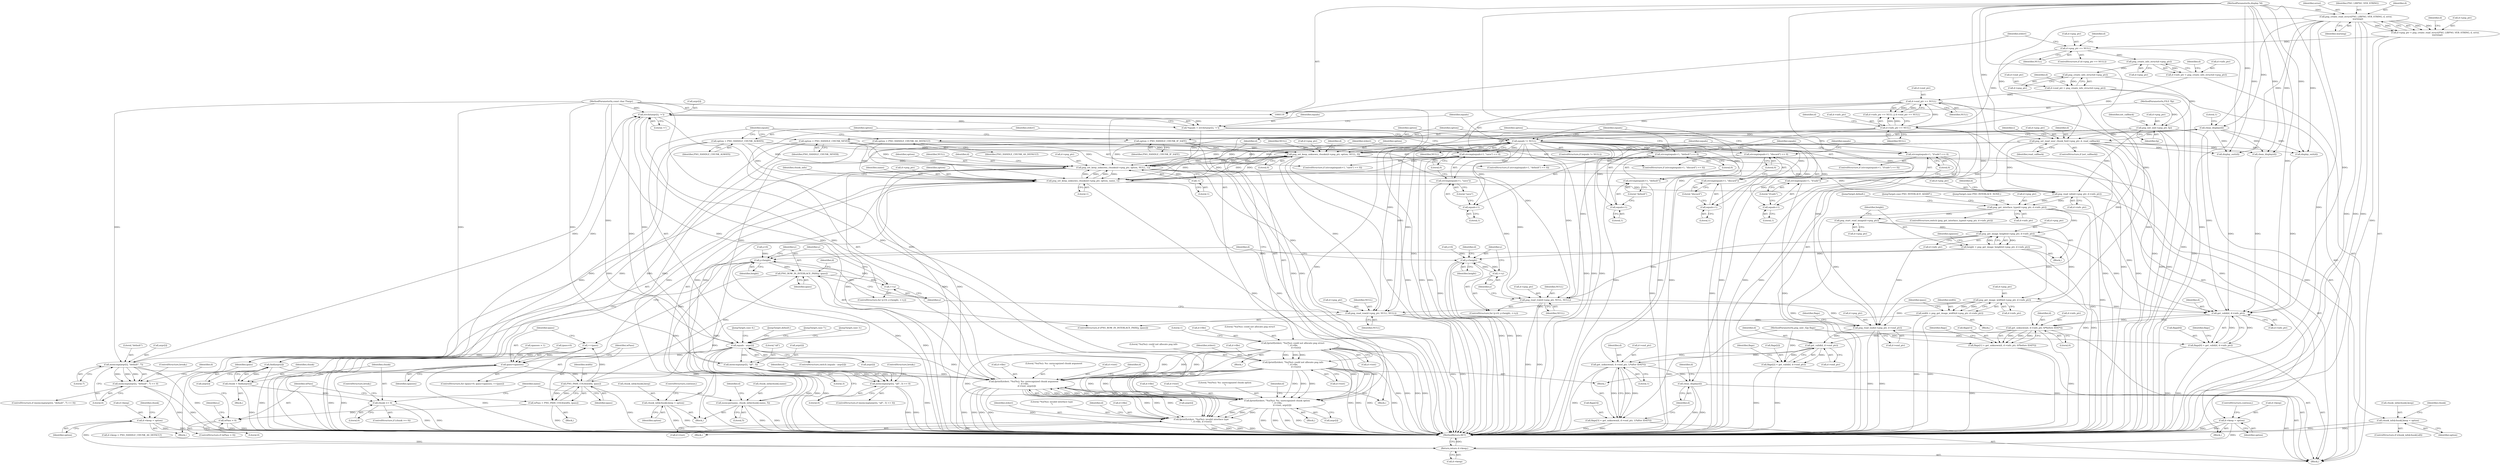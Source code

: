 digraph "1_Android_9d4853418ab2f754c2b63e091c29c5529b8b86ca_32@API" {
"1000242" [label="(Call,strchr(argv[i], '='))"];
"1000364" [label="(Call,memcmp(argv[i], \"default\", 7))"];
"1000318" [label="(Call,equals - argv[i])"];
"1000248" [label="(Call,equals != NULL)"];
"1000240" [label="(Call,*equals = strchr(argv[i], '='))"];
"1000242" [label="(Call,strchr(argv[i], '='))"];
"1000327" [label="(Call,find(argv[i]))"];
"1000122" [label="(MethodParameterIn,const char **argv)"];
"1000436" [label="(Call,fprintf(stderr, \"%s(%s): %s: unrecognized chunk argument\n\", d->file,\n         d->test, argv[i]))"];
"1000303" [label="(Call,fprintf(stderr, \"%s(%s): %s: unrecognized chunk option\n\", d->file,\n               d->test, argv[i]))"];
"1000202" [label="(Call,fprintf(stderr, \"%s(%s): could not allocate png info\n\", d->file,\n         d->test))"];
"1000162" [label="(Call,fprintf(stderr, \"%s(%s): could not allocate png struct\n\", d->file,\n         d->test))"];
"1000389" [label="(Call,memcmp(argv[i], \"all\", 3))"];
"1000372" [label="(Call,png_set_keep_unknown_chunks(d->png_ptr, option, NULL, 0))"];
"1000222" [label="(Call,png_set_read_user_chunk_fn(d->png_ptr, d, read_callback))"];
"1000215" [label="(Call,png_init_io(d->png_ptr, fp))"];
"1000185" [label="(Call,png_create_info_struct(d->png_ptr))"];
"1000177" [label="(Call,png_create_info_struct(d->png_ptr))"];
"1000156" [label="(Call,d->png_ptr == NULL)"];
"1000146" [label="(Call,d->png_ptr = png_create_read_struct(PNG_LIBPNG_VER_STRING, d, error,\n      warning))"];
"1000150" [label="(Call,png_create_read_struct(PNG_LIBPNG_VER_STRING, d, error,\n      warning))"];
"1000124" [label="(MethodParameterIn,display *d)"];
"1000120" [label="(MethodParameterIn,FILE *fp)"];
"1000211" [label="(Call,clean_display(d))"];
"1000397" [label="(Call,png_set_keep_unknown_chunks(d->png_ptr, option, NULL, -1))"];
"1000345" [label="(Call,png_set_keep_unknown_chunks(d->png_ptr, option, name, 1))"];
"1000274" [label="(Call,option = PNG_HANDLE_CHUNK_NEVER)"];
"1000298" [label="(Call,option = PNG_HANDLE_CHUNK_ALWAYS)"];
"1000262" [label="(Call,option = PNG_HANDLE_CHUNK_AS_DEFAULT)"];
"1000286" [label="(Call,option = PNG_HANDLE_CHUNK_IF_SAFE)"];
"1000337" [label="(Call,memcpy(name, chunk_info[chunk].name, 5))"];
"1000403" [label="(Call,-1)"];
"1000196" [label="(Call,d->end_ptr == NULL)"];
"1000181" [label="(Call,d->end_ptr = png_create_info_struct(d->png_ptr))"];
"1000191" [label="(Call,d->info_ptr == NULL)"];
"1000173" [label="(Call,d->info_ptr = png_create_info_struct(d->png_ptr))"];
"1000255" [label="(Call,strcmp(equals+1, \"default\") == 0)"];
"1000256" [label="(Call,strcmp(equals+1, \"default\"))"];
"1000257" [label="(Call,equals+1)"];
"1000267" [label="(Call,strcmp(equals+1, \"discard\") == 0)"];
"1000268" [label="(Call,strcmp(equals+1, \"discard\"))"];
"1000269" [label="(Call,equals+1)"];
"1000279" [label="(Call,strcmp(equals+1, \"if-safe\") == 0)"];
"1000280" [label="(Call,strcmp(equals+1, \"if-safe\"))"];
"1000281" [label="(Call,equals+1)"];
"1000291" [label="(Call,strcmp(equals+1, \"save\") == 0)"];
"1000292" [label="(Call,strcmp(equals+1, \"save\"))"];
"1000293" [label="(Call,equals+1)"];
"1000477" [label="(Call,fprintf(stderr, \"%s(%s): invalid interlace type\n\", d->file, d->test))"];
"1000325" [label="(Call,chunk = find(argv[i]))"];
"1000332" [label="(Call,chunk >= 0)"];
"1000363" [label="(Call,memcmp(argv[i], \"default\", 7) == 0)"];
"1000388" [label="(Call,memcmp(argv[i], \"all\", 3) == 0)"];
"1000352" [label="(Call,chunk_info[chunk].keep = option)"];
"1000405" [label="(Call,d->keep = option)"];
"1000644" [label="(Return,return d->keep;)"];
"1000425" [label="(Call,chunk_info[chunk].keep = option)"];
"1000450" [label="(Call,png_read_info(d->png_ptr, d->info_ptr))"];
"1000458" [label="(Call,png_get_interlace_type(d->png_ptr, d->info_ptr))"];
"1000499" [label="(Call,png_start_read_image(d->png_ptr))"];
"1000505" [label="(Call,png_get_image_height(d->png_ptr, d->info_ptr))"];
"1000503" [label="(Call,height = png_get_image_height(d->png_ptr, d->info_ptr))"];
"1000553" [label="(Call,y<height)"];
"1000559" [label="(Call,PNG_ROW_IN_INTERLACE_PASS(y, ipass))"];
"1000534" [label="(Call,++ipass)"];
"1000531" [label="(Call,ipass<npasses)"];
"1000540" [label="(Call,PNG_PASS_COLS(width, ipass))"];
"1000538" [label="(Call,wPass = PNG_PASS_COLS(width, ipass))"];
"1000544" [label="(Call,wPass > 0)"];
"1000556" [label="(Call,++y)"];
"1000575" [label="(Call,y<height)"];
"1000578" [label="(Call,++y)"];
"1000520" [label="(Call,png_get_image_width(d->png_ptr, d->info_ptr))"];
"1000518" [label="(Call,width = png_get_image_width(d->png_ptr, d->info_ptr))"];
"1000562" [label="(Call,png_read_row(d->png_ptr, NULL, NULL))"];
"1000586" [label="(Call,png_read_end(d->png_ptr, d->end_ptr))"];
"1000627" [label="(Call,get_valid(d, d->end_ptr))"];
"1000623" [label="(Call,flags[2] = get_valid(d, d->end_ptr))"];
"1000636" [label="(Call,get_unknown(d, d->end_ptr, 1/*after IDAT*/))"];
"1000632" [label="(Call,flags[3] = get_unknown(d, d->end_ptr, 1/*after IDAT*/))"];
"1000642" [label="(Call,clean_display(d))"];
"1000597" [label="(Call,get_valid(d, d->info_ptr))"];
"1000593" [label="(Call,flags[0] = get_valid(d, d->info_ptr))"];
"1000606" [label="(Call,get_unknown(d, d->info_ptr, 0/*before IDAT*/))"];
"1000602" [label="(Call,flags[1] = get_unknown(d, d->info_ptr, 0/*before IDAT*/))"];
"1000580" [label="(Call,png_read_row(d->png_ptr, NULL, NULL))"];
"1000379" [label="(Call,d->keep = option)"];
"1000590" [label="(Call,d->end_ptr)"];
"1000293" [label="(Call,equals+1)"];
"1000219" [label="(Identifier,fp)"];
"1000593" [label="(Call,flags[0] = get_valid(d, d->info_ptr))"];
"1000272" [label="(Literal,\"discard\")"];
"1000532" [label="(Identifier,ipass)"];
"1000604" [label="(Identifier,flags)"];
"1000203" [label="(Identifier,stderr)"];
"1000248" [label="(Call,equals != NULL)"];
"1000162" [label="(Call,fprintf(stderr, \"%s(%s): could not allocate png struct\n\", d->file,\n         d->test))"];
"1000221" [label="(Identifier,set_callback)"];
"1000500" [label="(Call,d->png_ptr)"];
"1000576" [label="(Identifier,y)"];
"1000242" [label="(Call,strchr(argv[i], '='))"];
"1000643" [label="(Identifier,d)"];
"1000559" [label="(Call,PNG_ROW_IN_INTERLACE_PASS(y, ipass))"];
"1000168" [label="(Call,d->test)"];
"1000571" [label="(ControlStructure,for (y=0; y<height; ++y))"];
"1000246" [label="(Literal,'=')"];
"1000214" [label="(Literal,1)"];
"1000438" [label="(Literal,\"%s(%s): %s: unrecognized chunk argument\n\")"];
"1000377" [label="(Identifier,NULL)"];
"1000563" [label="(Call,d->png_ptr)"];
"1000263" [label="(Identifier,option)"];
"1000383" [label="(Identifier,option)"];
"1000304" [label="(Identifier,stderr)"];
"1000450" [label="(Call,png_read_info(d->png_ptr, d->info_ptr))"];
"1000397" [label="(Call,png_set_keep_unknown_chunks(d->png_ptr, option, NULL, -1))"];
"1000624" [label="(Call,flags[2])"];
"1000262" [label="(Call,option = PNG_HANDLE_CHUNK_AS_DEFAULT)"];
"1000477" [label="(Call,fprintf(stderr, \"%s(%s): invalid interlace type\n\", d->file, d->test))"];
"1000380" [label="(Call,d->keep)"];
"1000545" [label="(Identifier,wPass)"];
"1000126" [label="(Block,)"];
"1000577" [label="(Identifier,height)"];
"1000555" [label="(Identifier,height)"];
"1000290" [label="(ControlStructure,if (strcmp(equals+1, \"save\") == 0))"];
"1000192" [label="(Call,d->info_ptr)"];
"1000608" [label="(Call,d->info_ptr)"];
"1000374" [label="(Identifier,d)"];
"1000598" [label="(Identifier,d)"];
"1000379" [label="(Call,d->keep = option)"];
"1000524" [label="(Call,d->info_ptr)"];
"1000331" [label="(ControlStructure,if (chunk >= 0))"];
"1000351" [label="(Literal,1)"];
"1000238" [label="(Block,)"];
"1000326" [label="(Identifier,chunk)"];
"1000407" [label="(Identifier,d)"];
"1000442" [label="(Call,d->test)"];
"1000195" [label="(Identifier,NULL)"];
"1000398" [label="(Call,d->png_ptr)"];
"1000165" [label="(Call,d->file)"];
"1000323" [label="(Block,)"];
"1000602" [label="(Call,flags[1] = get_unknown(d, d->info_ptr, 0/*before IDAT*/))"];
"1000641" [label="(Literal,1)"];
"1000296" [label="(Literal,\"save\")"];
"1000588" [label="(Identifier,d)"];
"1000561" [label="(Identifier,ipass)"];
"1000627" [label="(Call,get_valid(d, d->end_ptr))"];
"1000648" [label="(MethodReturn,RET)"];
"1000178" [label="(Call,d->png_ptr)"];
"1000364" [label="(Call,memcmp(argv[i], \"default\", 7))"];
"1000518" [label="(Call,width = png_get_image_width(d->png_ptr, d->info_ptr))"];
"1000164" [label="(Literal,\"%s(%s): could not allocate png struct\n\")"];
"1000353" [label="(Call,chunk_info[chunk].keep)"];
"1000558" [label="(ControlStructure,if (PNG_ROW_IN_INTERLACE_PASS(y, ipass)))"];
"1000260" [label="(Literal,\"default\")"];
"1000460" [label="(Identifier,d)"];
"1000556" [label="(Call,++y)"];
"1000370" [label="(Literal,0)"];
"1000362" [label="(ControlStructure,if (memcmp(argv[i], \"default\", 7) == 0))"];
"1000540" [label="(Call,PNG_PASS_COLS(width, ipass))"];
"1000191" [label="(Call,d->info_ptr == NULL)"];
"1000320" [label="(Call,argv[i])"];
"1000226" [label="(Identifier,d)"];
"1000197" [label="(Call,d->end_ptr)"];
"1000268" [label="(Call,strcmp(equals+1, \"discard\"))"];
"1000284" [label="(Literal,\"if-safe\")"];
"1000645" [label="(Call,d->keep)"];
"1000123" [label="(MethodParameterIn,png_uint_32p flags)"];
"1000614" [label="(Identifier,flags)"];
"1000315" [label="(Call,display_exit(d))"];
"1000395" [label="(Literal,0)"];
"1000177" [label="(Call,png_create_info_struct(d->png_ptr))"];
"1000337" [label="(Call,memcpy(name, chunk_info[chunk].name, 5))"];
"1000212" [label="(Identifier,d)"];
"1000642" [label="(Call,clean_display(d))"];
"1000146" [label="(Call,d->png_ptr = png_create_read_struct(PNG_LIBPNG_VER_STRING, d, error,\n      warning))"];
"1000346" [label="(Call,d->png_ptr)"];
"1000294" [label="(Identifier,equals)"];
"1000291" [label="(Call,strcmp(equals+1, \"save\") == 0)"];
"1000161" [label="(Block,)"];
"1000208" [label="(Call,d->test)"];
"1000124" [label="(MethodParameterIn,display *d)"];
"1000287" [label="(Identifier,option)"];
"1000259" [label="(Literal,1)"];
"1000401" [label="(Identifier,option)"];
"1000249" [label="(Identifier,equals)"];
"1000220" [label="(ControlStructure,if (set_callback))"];
"1000412" [label="(Identifier,chunk)"];
"1000261" [label="(Literal,0)"];
"1000155" [label="(ControlStructure,if (d->png_ptr == NULL))"];
"1000575" [label="(Call,y<height)"];
"1000240" [label="(Call,*equals = strchr(argv[i], '='))"];
"1000394" [label="(Literal,3)"];
"1000551" [label="(Identifier,y)"];
"1000578" [label="(Call,++y)"];
"1000406" [label="(Call,d->keep)"];
"1000451" [label="(Call,d->png_ptr)"];
"1000403" [label="(Call,-1)"];
"1000172" [label="(Literal,1)"];
"1000158" [label="(Identifier,d)"];
"1000279" [label="(Call,strcmp(equals+1, \"if-safe\") == 0)"];
"1000241" [label="(Identifier,equals)"];
"1000504" [label="(Identifier,height)"];
"1000349" [label="(Identifier,option)"];
"1000332" [label="(Call,chunk >= 0)"];
"1000282" [label="(Identifier,equals)"];
"1000553" [label="(Call,y<height)"];
"1000182" [label="(Call,d->end_ptr)"];
"1000405" [label="(Call,d->keep = option)"];
"1000183" [label="(Identifier,d)"];
"1000546" [label="(Literal,0)"];
"1000527" [label="(ControlStructure,for (ipass=0; ipass<npasses; ++ipass))"];
"1000531" [label="(Call,ipass<npasses)"];
"1000361" [label="(JumpTarget,case 7:)"];
"1000200" [label="(Identifier,NULL)"];
"1000264" [label="(Identifier,PNG_HANDLE_CHUNK_AS_DEFAULT)"];
"1000634" [label="(Identifier,flags)"];
"1000637" [label="(Identifier,d)"];
"1000585" [label="(Identifier,NULL)"];
"1000433" [label="(ControlStructure,break;)"];
"1000257" [label="(Call,equals+1)"];
"1000386" [label="(JumpTarget,case 3:)"];
"1000256" [label="(Call,strcmp(equals+1, \"default\"))"];
"1000205" [label="(Call,d->file)"];
"1000431" [label="(Identifier,option)"];
"1000459" [label="(Call,d->png_ptr)"];
"1000120" [label="(MethodParameterIn,FILE *fp)"];
"1000131" [label="(Call,d->keep = PNG_HANDLE_CHUNK_AS_DEFAULT)"];
"1000292" [label="(Call,strcmp(equals+1, \"save\"))"];
"1000425" [label="(Call,chunk_info[chunk].keep = option)"];
"1000352" [label="(Call,chunk_info[chunk].keep = option)"];
"1000295" [label="(Literal,1)"];
"1000157" [label="(Call,d->png_ptr)"];
"1000633" [label="(Call,flags[3])"];
"1000186" [label="(Call,d->png_ptr)"];
"1000584" [label="(Identifier,NULL)"];
"1000521" [label="(Call,d->png_ptr)"];
"1000302" [label="(Block,)"];
"1000390" [label="(Call,argv[i])"];
"1000297" [label="(Literal,0)"];
"1000402" [label="(Identifier,NULL)"];
"1000365" [label="(Call,argv[i])"];
"1000636" [label="(Call,get_unknown(d, d->end_ptr, 1/*after IDAT*/))"];
"1000606" [label="(Call,get_unknown(d, d->info_ptr, 0/*before IDAT*/))"];
"1000156" [label="(Call,d->png_ptr == NULL)"];
"1000454" [label="(Call,d->info_ptr)"];
"1000327" [label="(Call,find(argv[i]))"];
"1000597" [label="(Call,get_valid(d, d->info_ptr))"];
"1000384" [label="(ControlStructure,continue;)"];
"1000300" [label="(Identifier,PNG_HANDLE_CHUNK_ALWAYS)"];
"1000359" [label="(ControlStructure,continue;)"];
"1000389" [label="(Call,memcmp(argv[i], \"all\", 3))"];
"1000154" [label="(Identifier,warning)"];
"1000426" [label="(Call,chunk_info[chunk].keep)"];
"1000533" [label="(Identifier,npasses)"];
"1000560" [label="(Identifier,y)"];
"1000278" [label="(ControlStructure,if (strcmp(equals+1, \"if-safe\") == 0))"];
"1000335" [label="(Block,)"];
"1000299" [label="(Identifier,option)"];
"1000514" [label="(Identifier,npasses)"];
"1000581" [label="(Call,d->png_ptr)"];
"1000309" [label="(Call,d->test)"];
"1000181" [label="(Call,d->end_ptr = png_create_info_struct(d->png_ptr))"];
"1000572" [label="(Call,y=0)"];
"1000305" [label="(Literal,\"%s(%s): %s: unrecognized chunk option\n\")"];
"1000345" [label="(Call,png_set_keep_unknown_chunks(d->png_ptr, option, name, 1))"];
"1000258" [label="(Identifier,equals)"];
"1000324" [label="(JumpTarget,case 4:)"];
"1000266" [label="(ControlStructure,if (strcmp(equals+1, \"discard\") == 0))"];
"1000190" [label="(Call,d->info_ptr == NULL || d->end_ptr == NULL)"];
"1000369" [label="(Literal,7)"];
"1000607" [label="(Identifier,d)"];
"1000153" [label="(Identifier,error)"];
"1000150" [label="(Call,png_create_read_struct(PNG_LIBPNG_VER_STRING, d, error,\n      warning))"];
"1000544" [label="(Call,wPass > 0)"];
"1000151" [label="(Identifier,PNG_LIBPNG_VER_STRING)"];
"1000562" [label="(Call,png_read_row(d->png_ptr, NULL, NULL))"];
"1000623" [label="(Call,flags[2] = get_valid(d, d->end_ptr))"];
"1000276" [label="(Identifier,PNG_HANDLE_CHUNK_NEVER)"];
"1000506" [label="(Call,d->png_ptr)"];
"1000325" [label="(Call,chunk = find(argv[i]))"];
"1000270" [label="(Identifier,equals)"];
"1000271" [label="(Literal,1)"];
"1000318" [label="(Call,equals - argv[i])"];
"1000449" [label="(Identifier,d)"];
"1000227" [label="(Identifier,read_callback)"];
"1000201" [label="(Block,)"];
"1000160" [label="(Identifier,NULL)"];
"1000196" [label="(Call,d->end_ptr == NULL)"];
"1000288" [label="(Identifier,PNG_HANDLE_CHUNK_IF_SAFE)"];
"1000243" [label="(Call,argv[i])"];
"1000436" [label="(Call,fprintf(stderr, \"%s(%s): %s: unrecognized chunk argument\n\", d->file,\n         d->test, argv[i]))"];
"1000404" [label="(Literal,1)"];
"1000462" [label="(Call,d->info_ptr)"];
"1000419" [label="(ControlStructure,if (chunk_info[chunk].all))"];
"1000629" [label="(Call,d->end_ptr)"];
"1000628" [label="(Identifier,d)"];
"1000638" [label="(Call,d->end_ptr)"];
"1000273" [label="(Literal,0)"];
"1000566" [label="(Identifier,NULL)"];
"1000503" [label="(Call,height = png_get_image_height(d->png_ptr, d->info_ptr))"];
"1000338" [label="(Identifier,name)"];
"1000204" [label="(Literal,\"%s(%s): could not allocate png info\n\")"];
"1000275" [label="(Identifier,option)"];
"1000231" [label="(Identifier,i)"];
"1000535" [label="(Identifier,ipass)"];
"1000344" [label="(Literal,5)"];
"1000174" [label="(Call,d->info_ptr)"];
"1000543" [label="(ControlStructure,if (wPass > 0))"];
"1000582" [label="(Identifier,d)"];
"1000487" [label="(Identifier,d)"];
"1000316" [label="(Identifier,d)"];
"1000215" [label="(Call,png_init_io(d->png_ptr, fp))"];
"1000223" [label="(Call,d->png_ptr)"];
"1000372" [label="(Call,png_set_keep_unknown_chunks(d->png_ptr, option, NULL, 0))"];
"1000539" [label="(Identifier,wPass)"];
"1000519" [label="(Identifier,width)"];
"1000317" [label="(ControlStructure,switch (equals - argv[i]))"];
"1000549" [label="(ControlStructure,for (y=0; y<height; ++y))"];
"1000393" [label="(Literal,\"all\")"];
"1000457" [label="(ControlStructure,switch (png_get_interlace_type(d->png_ptr, d->info_ptr)))"];
"1000355" [label="(Identifier,chunk_info)"];
"1000185" [label="(Call,png_create_info_struct(d->png_ptr))"];
"1000476" [label="(JumpTarget,default:)"];
"1000471" [label="(JumpTarget,case PNG_INTERLACE_ADAM7:)"];
"1000595" [label="(Identifier,flags)"];
"1000483" [label="(Call,d->test)"];
"1000312" [label="(Call,argv[i])"];
"1000363" [label="(Call,memcmp(argv[i], \"default\", 7) == 0)"];
"1000147" [label="(Call,d->png_ptr)"];
"1000528" [label="(Call,ipass=0)"];
"1000439" [label="(Call,d->file)"];
"1000193" [label="(Identifier,d)"];
"1000586" [label="(Call,png_read_end(d->png_ptr, d->end_ptr))"];
"1000516" [label="(Block,)"];
"1000222" [label="(Call,png_set_read_user_chunk_fn(d->png_ptr, d, read_callback))"];
"1000603" [label="(Call,flags[1])"];
"1000554" [label="(Identifier,y)"];
"1000368" [label="(Literal,\"default\")"];
"1000280" [label="(Call,strcmp(equals+1, \"if-safe\"))"];
"1000360" [label="(ControlStructure,break;)"];
"1000505" [label="(Call,png_get_image_height(d->png_ptr, d->info_ptr))"];
"1000480" [label="(Call,d->file)"];
"1000306" [label="(Call,d->file)"];
"1000542" [label="(Identifier,ipass)"];
"1000211" [label="(Call,clean_display(d))"];
"1000175" [label="(Identifier,d)"];
"1000418" [label="(Identifier,chunk)"];
"1000564" [label="(Identifier,d)"];
"1000434" [label="(JumpTarget,default:)"];
"1000509" [label="(Call,d->info_ptr)"];
"1000319" [label="(Identifier,equals)"];
"1000347" [label="(Identifier,d)"];
"1000387" [label="(ControlStructure,if (memcmp(argv[i], \"all\", 3) == 0))"];
"1000122" [label="(MethodParameterIn,const char **argv)"];
"1000646" [label="(Identifier,d)"];
"1000373" [label="(Call,d->png_ptr)"];
"1000541" [label="(Identifier,width)"];
"1000458" [label="(Call,png_get_interlace_type(d->png_ptr, d->info_ptr))"];
"1000202" [label="(Call,fprintf(stderr, \"%s(%s): could not allocate png info\n\", d->file,\n         d->test))"];
"1000448" [label="(Call,display_exit(d))"];
"1000396" [label="(Block,)"];
"1000163" [label="(Identifier,stderr)"];
"1000381" [label="(Identifier,d)"];
"1000173" [label="(Call,d->info_ptr = png_create_info_struct(d->png_ptr))"];
"1000644" [label="(Return,return d->keep;)"];
"1000534" [label="(Call,++ipass)"];
"1000478" [label="(Identifier,stderr)"];
"1000385" [label="(ControlStructure,break;)"];
"1000285" [label="(Literal,0)"];
"1000399" [label="(Identifier,d)"];
"1000536" [label="(Block,)"];
"1000371" [label="(Block,)"];
"1000538" [label="(Call,wPass = PNG_PASS_COLS(width, ipass))"];
"1000254" [label="(ControlStructure,if (strcmp(equals+1, \"default\") == 0))"];
"1000267" [label="(Call,strcmp(equals+1, \"discard\") == 0)"];
"1000216" [label="(Call,d->png_ptr)"];
"1000466" [label="(JumpTarget,case PNG_INTERLACE_NONE:)"];
"1000579" [label="(Identifier,y)"];
"1000437" [label="(Identifier,stderr)"];
"1000594" [label="(Call,flags[0])"];
"1000465" [label="(Block,)"];
"1000303" [label="(Call,fprintf(stderr, \"%s(%s): %s: unrecognized chunk option\n\", d->file,\n               d->test, argv[i]))"];
"1000567" [label="(Identifier,NULL)"];
"1000486" [label="(Call,clean_display(d))"];
"1000283" [label="(Literal,1)"];
"1000334" [label="(Literal,0)"];
"1000255" [label="(Call,strcmp(equals+1, \"default\") == 0)"];
"1000513" [label="(Call,npasses > 1)"];
"1000376" [label="(Identifier,option)"];
"1000479" [label="(Literal,\"%s(%s): invalid interlace type\n\")"];
"1000269" [label="(Call,equals+1)"];
"1000350" [label="(Identifier,name)"];
"1000333" [label="(Identifier,chunk)"];
"1000274" [label="(Call,option = PNG_HANDLE_CHUNK_NEVER)"];
"1000557" [label="(Identifier,y)"];
"1000587" [label="(Call,d->png_ptr)"];
"1000499" [label="(Call,png_start_read_image(d->png_ptr))"];
"1000378" [label="(Literal,0)"];
"1000498" [label="(Block,)"];
"1000358" [label="(Identifier,option)"];
"1000632" [label="(Call,flags[3] = get_unknown(d, d->end_ptr, 1/*after IDAT*/))"];
"1000250" [label="(Identifier,NULL)"];
"1000281" [label="(Call,equals+1)"];
"1000247" [label="(ControlStructure,if (equals != NULL))"];
"1000298" [label="(Call,option = PNG_HANDLE_CHUNK_ALWAYS)"];
"1000599" [label="(Call,d->info_ptr)"];
"1000529" [label="(Identifier,ipass)"];
"1000339" [label="(Call,chunk_info[chunk].name)"];
"1000152" [label="(Identifier,d)"];
"1000286" [label="(Call,option = PNG_HANDLE_CHUNK_IF_SAFE)"];
"1000520" [label="(Call,png_get_image_width(d->png_ptr, d->info_ptr))"];
"1000328" [label="(Call,argv[i])"];
"1000611" [label="(Literal,0)"];
"1000198" [label="(Identifier,d)"];
"1000388" [label="(Call,memcmp(argv[i], \"all\", 3) == 0)"];
"1000550" [label="(Call,y=0)"];
"1000445" [label="(Call,argv[i])"];
"1000580" [label="(Call,png_read_row(d->png_ptr, NULL, NULL))"];
"1000409" [label="(Identifier,option)"];
"1000242" -> "1000240"  [label="AST: "];
"1000242" -> "1000246"  [label="CFG: "];
"1000243" -> "1000242"  [label="AST: "];
"1000246" -> "1000242"  [label="AST: "];
"1000240" -> "1000242"  [label="CFG: "];
"1000242" -> "1000240"  [label="DDG: "];
"1000242" -> "1000240"  [label="DDG: "];
"1000364" -> "1000242"  [label="DDG: "];
"1000327" -> "1000242"  [label="DDG: "];
"1000436" -> "1000242"  [label="DDG: "];
"1000389" -> "1000242"  [label="DDG: "];
"1000122" -> "1000242"  [label="DDG: "];
"1000242" -> "1000303"  [label="DDG: "];
"1000242" -> "1000318"  [label="DDG: "];
"1000242" -> "1000436"  [label="DDG: "];
"1000364" -> "1000363"  [label="AST: "];
"1000364" -> "1000369"  [label="CFG: "];
"1000365" -> "1000364"  [label="AST: "];
"1000368" -> "1000364"  [label="AST: "];
"1000369" -> "1000364"  [label="AST: "];
"1000370" -> "1000364"  [label="CFG: "];
"1000364" -> "1000648"  [label="DDG: "];
"1000364" -> "1000363"  [label="DDG: "];
"1000364" -> "1000363"  [label="DDG: "];
"1000364" -> "1000363"  [label="DDG: "];
"1000318" -> "1000364"  [label="DDG: "];
"1000122" -> "1000364"  [label="DDG: "];
"1000364" -> "1000436"  [label="DDG: "];
"1000318" -> "1000317"  [label="AST: "];
"1000318" -> "1000320"  [label="CFG: "];
"1000319" -> "1000318"  [label="AST: "];
"1000320" -> "1000318"  [label="AST: "];
"1000324" -> "1000318"  [label="CFG: "];
"1000361" -> "1000318"  [label="CFG: "];
"1000386" -> "1000318"  [label="CFG: "];
"1000434" -> "1000318"  [label="CFG: "];
"1000318" -> "1000648"  [label="DDG: "];
"1000318" -> "1000648"  [label="DDG: "];
"1000318" -> "1000648"  [label="DDG: "];
"1000248" -> "1000318"  [label="DDG: "];
"1000303" -> "1000318"  [label="DDG: "];
"1000122" -> "1000318"  [label="DDG: "];
"1000318" -> "1000327"  [label="DDG: "];
"1000318" -> "1000389"  [label="DDG: "];
"1000318" -> "1000436"  [label="DDG: "];
"1000248" -> "1000247"  [label="AST: "];
"1000248" -> "1000250"  [label="CFG: "];
"1000249" -> "1000248"  [label="AST: "];
"1000250" -> "1000248"  [label="AST: "];
"1000258" -> "1000248"  [label="CFG: "];
"1000437" -> "1000248"  [label="CFG: "];
"1000248" -> "1000648"  [label="DDG: "];
"1000248" -> "1000648"  [label="DDG: "];
"1000248" -> "1000648"  [label="DDG: "];
"1000240" -> "1000248"  [label="DDG: "];
"1000372" -> "1000248"  [label="DDG: "];
"1000196" -> "1000248"  [label="DDG: "];
"1000397" -> "1000248"  [label="DDG: "];
"1000191" -> "1000248"  [label="DDG: "];
"1000248" -> "1000255"  [label="DDG: "];
"1000248" -> "1000256"  [label="DDG: "];
"1000248" -> "1000257"  [label="DDG: "];
"1000248" -> "1000267"  [label="DDG: "];
"1000248" -> "1000268"  [label="DDG: "];
"1000248" -> "1000269"  [label="DDG: "];
"1000248" -> "1000279"  [label="DDG: "];
"1000248" -> "1000280"  [label="DDG: "];
"1000248" -> "1000281"  [label="DDG: "];
"1000248" -> "1000291"  [label="DDG: "];
"1000248" -> "1000292"  [label="DDG: "];
"1000248" -> "1000293"  [label="DDG: "];
"1000248" -> "1000372"  [label="DDG: "];
"1000248" -> "1000397"  [label="DDG: "];
"1000248" -> "1000562"  [label="DDG: "];
"1000248" -> "1000580"  [label="DDG: "];
"1000240" -> "1000238"  [label="AST: "];
"1000241" -> "1000240"  [label="AST: "];
"1000249" -> "1000240"  [label="CFG: "];
"1000240" -> "1000648"  [label="DDG: "];
"1000327" -> "1000325"  [label="AST: "];
"1000327" -> "1000328"  [label="CFG: "];
"1000328" -> "1000327"  [label="AST: "];
"1000325" -> "1000327"  [label="CFG: "];
"1000327" -> "1000648"  [label="DDG: "];
"1000327" -> "1000325"  [label="DDG: "];
"1000122" -> "1000327"  [label="DDG: "];
"1000327" -> "1000436"  [label="DDG: "];
"1000122" -> "1000119"  [label="AST: "];
"1000122" -> "1000648"  [label="DDG: "];
"1000122" -> "1000303"  [label="DDG: "];
"1000122" -> "1000389"  [label="DDG: "];
"1000122" -> "1000436"  [label="DDG: "];
"1000436" -> "1000238"  [label="AST: "];
"1000436" -> "1000445"  [label="CFG: "];
"1000437" -> "1000436"  [label="AST: "];
"1000438" -> "1000436"  [label="AST: "];
"1000439" -> "1000436"  [label="AST: "];
"1000442" -> "1000436"  [label="AST: "];
"1000445" -> "1000436"  [label="AST: "];
"1000449" -> "1000436"  [label="CFG: "];
"1000436" -> "1000648"  [label="DDG: "];
"1000436" -> "1000648"  [label="DDG: "];
"1000436" -> "1000648"  [label="DDG: "];
"1000436" -> "1000648"  [label="DDG: "];
"1000436" -> "1000648"  [label="DDG: "];
"1000436" -> "1000303"  [label="DDG: "];
"1000436" -> "1000303"  [label="DDG: "];
"1000436" -> "1000303"  [label="DDG: "];
"1000303" -> "1000436"  [label="DDG: "];
"1000303" -> "1000436"  [label="DDG: "];
"1000303" -> "1000436"  [label="DDG: "];
"1000202" -> "1000436"  [label="DDG: "];
"1000202" -> "1000436"  [label="DDG: "];
"1000202" -> "1000436"  [label="DDG: "];
"1000162" -> "1000436"  [label="DDG: "];
"1000162" -> "1000436"  [label="DDG: "];
"1000162" -> "1000436"  [label="DDG: "];
"1000389" -> "1000436"  [label="DDG: "];
"1000436" -> "1000477"  [label="DDG: "];
"1000436" -> "1000477"  [label="DDG: "];
"1000436" -> "1000477"  [label="DDG: "];
"1000303" -> "1000302"  [label="AST: "];
"1000303" -> "1000312"  [label="CFG: "];
"1000304" -> "1000303"  [label="AST: "];
"1000305" -> "1000303"  [label="AST: "];
"1000306" -> "1000303"  [label="AST: "];
"1000309" -> "1000303"  [label="AST: "];
"1000312" -> "1000303"  [label="AST: "];
"1000316" -> "1000303"  [label="CFG: "];
"1000303" -> "1000648"  [label="DDG: "];
"1000303" -> "1000648"  [label="DDG: "];
"1000303" -> "1000648"  [label="DDG: "];
"1000303" -> "1000648"  [label="DDG: "];
"1000202" -> "1000303"  [label="DDG: "];
"1000202" -> "1000303"  [label="DDG: "];
"1000202" -> "1000303"  [label="DDG: "];
"1000162" -> "1000303"  [label="DDG: "];
"1000162" -> "1000303"  [label="DDG: "];
"1000162" -> "1000303"  [label="DDG: "];
"1000303" -> "1000477"  [label="DDG: "];
"1000303" -> "1000477"  [label="DDG: "];
"1000303" -> "1000477"  [label="DDG: "];
"1000202" -> "1000201"  [label="AST: "];
"1000202" -> "1000208"  [label="CFG: "];
"1000203" -> "1000202"  [label="AST: "];
"1000204" -> "1000202"  [label="AST: "];
"1000205" -> "1000202"  [label="AST: "];
"1000208" -> "1000202"  [label="AST: "];
"1000212" -> "1000202"  [label="CFG: "];
"1000202" -> "1000648"  [label="DDG: "];
"1000202" -> "1000648"  [label="DDG: "];
"1000202" -> "1000648"  [label="DDG: "];
"1000202" -> "1000648"  [label="DDG: "];
"1000162" -> "1000202"  [label="DDG: "];
"1000162" -> "1000202"  [label="DDG: "];
"1000162" -> "1000202"  [label="DDG: "];
"1000202" -> "1000477"  [label="DDG: "];
"1000202" -> "1000477"  [label="DDG: "];
"1000202" -> "1000477"  [label="DDG: "];
"1000162" -> "1000161"  [label="AST: "];
"1000162" -> "1000168"  [label="CFG: "];
"1000163" -> "1000162"  [label="AST: "];
"1000164" -> "1000162"  [label="AST: "];
"1000165" -> "1000162"  [label="AST: "];
"1000168" -> "1000162"  [label="AST: "];
"1000172" -> "1000162"  [label="CFG: "];
"1000162" -> "1000648"  [label="DDG: "];
"1000162" -> "1000648"  [label="DDG: "];
"1000162" -> "1000648"  [label="DDG: "];
"1000162" -> "1000648"  [label="DDG: "];
"1000162" -> "1000477"  [label="DDG: "];
"1000162" -> "1000477"  [label="DDG: "];
"1000162" -> "1000477"  [label="DDG: "];
"1000389" -> "1000388"  [label="AST: "];
"1000389" -> "1000394"  [label="CFG: "];
"1000390" -> "1000389"  [label="AST: "];
"1000393" -> "1000389"  [label="AST: "];
"1000394" -> "1000389"  [label="AST: "];
"1000395" -> "1000389"  [label="CFG: "];
"1000389" -> "1000648"  [label="DDG: "];
"1000389" -> "1000388"  [label="DDG: "];
"1000389" -> "1000388"  [label="DDG: "];
"1000389" -> "1000388"  [label="DDG: "];
"1000372" -> "1000371"  [label="AST: "];
"1000372" -> "1000378"  [label="CFG: "];
"1000373" -> "1000372"  [label="AST: "];
"1000376" -> "1000372"  [label="AST: "];
"1000377" -> "1000372"  [label="AST: "];
"1000378" -> "1000372"  [label="AST: "];
"1000381" -> "1000372"  [label="CFG: "];
"1000372" -> "1000648"  [label="DDG: "];
"1000372" -> "1000648"  [label="DDG: "];
"1000372" -> "1000345"  [label="DDG: "];
"1000372" -> "1000345"  [label="DDG: "];
"1000222" -> "1000372"  [label="DDG: "];
"1000397" -> "1000372"  [label="DDG: "];
"1000397" -> "1000372"  [label="DDG: "];
"1000215" -> "1000372"  [label="DDG: "];
"1000345" -> "1000372"  [label="DDG: "];
"1000345" -> "1000372"  [label="DDG: "];
"1000274" -> "1000372"  [label="DDG: "];
"1000298" -> "1000372"  [label="DDG: "];
"1000262" -> "1000372"  [label="DDG: "];
"1000286" -> "1000372"  [label="DDG: "];
"1000372" -> "1000379"  [label="DDG: "];
"1000372" -> "1000397"  [label="DDG: "];
"1000372" -> "1000397"  [label="DDG: "];
"1000372" -> "1000450"  [label="DDG: "];
"1000372" -> "1000562"  [label="DDG: "];
"1000372" -> "1000580"  [label="DDG: "];
"1000222" -> "1000220"  [label="AST: "];
"1000222" -> "1000227"  [label="CFG: "];
"1000223" -> "1000222"  [label="AST: "];
"1000226" -> "1000222"  [label="AST: "];
"1000227" -> "1000222"  [label="AST: "];
"1000231" -> "1000222"  [label="CFG: "];
"1000222" -> "1000648"  [label="DDG: "];
"1000222" -> "1000648"  [label="DDG: "];
"1000215" -> "1000222"  [label="DDG: "];
"1000150" -> "1000222"  [label="DDG: "];
"1000211" -> "1000222"  [label="DDG: "];
"1000124" -> "1000222"  [label="DDG: "];
"1000222" -> "1000315"  [label="DDG: "];
"1000222" -> "1000345"  [label="DDG: "];
"1000222" -> "1000397"  [label="DDG: "];
"1000222" -> "1000448"  [label="DDG: "];
"1000222" -> "1000450"  [label="DDG: "];
"1000222" -> "1000486"  [label="DDG: "];
"1000222" -> "1000597"  [label="DDG: "];
"1000215" -> "1000126"  [label="AST: "];
"1000215" -> "1000219"  [label="CFG: "];
"1000216" -> "1000215"  [label="AST: "];
"1000219" -> "1000215"  [label="AST: "];
"1000221" -> "1000215"  [label="CFG: "];
"1000215" -> "1000648"  [label="DDG: "];
"1000215" -> "1000648"  [label="DDG: "];
"1000185" -> "1000215"  [label="DDG: "];
"1000120" -> "1000215"  [label="DDG: "];
"1000215" -> "1000345"  [label="DDG: "];
"1000215" -> "1000397"  [label="DDG: "];
"1000215" -> "1000450"  [label="DDG: "];
"1000185" -> "1000181"  [label="AST: "];
"1000185" -> "1000186"  [label="CFG: "];
"1000186" -> "1000185"  [label="AST: "];
"1000181" -> "1000185"  [label="CFG: "];
"1000185" -> "1000181"  [label="DDG: "];
"1000177" -> "1000185"  [label="DDG: "];
"1000177" -> "1000173"  [label="AST: "];
"1000177" -> "1000178"  [label="CFG: "];
"1000178" -> "1000177"  [label="AST: "];
"1000173" -> "1000177"  [label="CFG: "];
"1000177" -> "1000173"  [label="DDG: "];
"1000156" -> "1000177"  [label="DDG: "];
"1000156" -> "1000155"  [label="AST: "];
"1000156" -> "1000160"  [label="CFG: "];
"1000157" -> "1000156"  [label="AST: "];
"1000160" -> "1000156"  [label="AST: "];
"1000163" -> "1000156"  [label="CFG: "];
"1000175" -> "1000156"  [label="CFG: "];
"1000156" -> "1000648"  [label="DDG: "];
"1000146" -> "1000156"  [label="DDG: "];
"1000156" -> "1000191"  [label="DDG: "];
"1000146" -> "1000126"  [label="AST: "];
"1000146" -> "1000150"  [label="CFG: "];
"1000147" -> "1000146"  [label="AST: "];
"1000150" -> "1000146"  [label="AST: "];
"1000158" -> "1000146"  [label="CFG: "];
"1000146" -> "1000648"  [label="DDG: "];
"1000150" -> "1000146"  [label="DDG: "];
"1000150" -> "1000146"  [label="DDG: "];
"1000150" -> "1000146"  [label="DDG: "];
"1000150" -> "1000146"  [label="DDG: "];
"1000150" -> "1000154"  [label="CFG: "];
"1000151" -> "1000150"  [label="AST: "];
"1000152" -> "1000150"  [label="AST: "];
"1000153" -> "1000150"  [label="AST: "];
"1000154" -> "1000150"  [label="AST: "];
"1000150" -> "1000648"  [label="DDG: "];
"1000150" -> "1000648"  [label="DDG: "];
"1000150" -> "1000648"  [label="DDG: "];
"1000124" -> "1000150"  [label="DDG: "];
"1000150" -> "1000211"  [label="DDG: "];
"1000150" -> "1000315"  [label="DDG: "];
"1000150" -> "1000448"  [label="DDG: "];
"1000150" -> "1000486"  [label="DDG: "];
"1000150" -> "1000597"  [label="DDG: "];
"1000124" -> "1000119"  [label="AST: "];
"1000124" -> "1000648"  [label="DDG: "];
"1000124" -> "1000211"  [label="DDG: "];
"1000124" -> "1000315"  [label="DDG: "];
"1000124" -> "1000448"  [label="DDG: "];
"1000124" -> "1000486"  [label="DDG: "];
"1000124" -> "1000597"  [label="DDG: "];
"1000124" -> "1000606"  [label="DDG: "];
"1000124" -> "1000627"  [label="DDG: "];
"1000124" -> "1000636"  [label="DDG: "];
"1000124" -> "1000642"  [label="DDG: "];
"1000120" -> "1000119"  [label="AST: "];
"1000120" -> "1000648"  [label="DDG: "];
"1000211" -> "1000201"  [label="AST: "];
"1000211" -> "1000212"  [label="CFG: "];
"1000212" -> "1000211"  [label="AST: "];
"1000214" -> "1000211"  [label="CFG: "];
"1000211" -> "1000315"  [label="DDG: "];
"1000211" -> "1000448"  [label="DDG: "];
"1000211" -> "1000486"  [label="DDG: "];
"1000211" -> "1000597"  [label="DDG: "];
"1000397" -> "1000396"  [label="AST: "];
"1000397" -> "1000403"  [label="CFG: "];
"1000398" -> "1000397"  [label="AST: "];
"1000401" -> "1000397"  [label="AST: "];
"1000402" -> "1000397"  [label="AST: "];
"1000403" -> "1000397"  [label="AST: "];
"1000407" -> "1000397"  [label="CFG: "];
"1000397" -> "1000648"  [label="DDG: "];
"1000397" -> "1000648"  [label="DDG: "];
"1000397" -> "1000648"  [label="DDG: "];
"1000397" -> "1000345"  [label="DDG: "];
"1000397" -> "1000345"  [label="DDG: "];
"1000345" -> "1000397"  [label="DDG: "];
"1000345" -> "1000397"  [label="DDG: "];
"1000274" -> "1000397"  [label="DDG: "];
"1000298" -> "1000397"  [label="DDG: "];
"1000262" -> "1000397"  [label="DDG: "];
"1000286" -> "1000397"  [label="DDG: "];
"1000403" -> "1000397"  [label="DDG: "];
"1000397" -> "1000405"  [label="DDG: "];
"1000397" -> "1000425"  [label="DDG: "];
"1000397" -> "1000450"  [label="DDG: "];
"1000397" -> "1000562"  [label="DDG: "];
"1000397" -> "1000580"  [label="DDG: "];
"1000345" -> "1000335"  [label="AST: "];
"1000345" -> "1000351"  [label="CFG: "];
"1000346" -> "1000345"  [label="AST: "];
"1000349" -> "1000345"  [label="AST: "];
"1000350" -> "1000345"  [label="AST: "];
"1000351" -> "1000345"  [label="AST: "];
"1000355" -> "1000345"  [label="CFG: "];
"1000345" -> "1000648"  [label="DDG: "];
"1000345" -> "1000648"  [label="DDG: "];
"1000345" -> "1000337"  [label="DDG: "];
"1000274" -> "1000345"  [label="DDG: "];
"1000298" -> "1000345"  [label="DDG: "];
"1000262" -> "1000345"  [label="DDG: "];
"1000286" -> "1000345"  [label="DDG: "];
"1000337" -> "1000345"  [label="DDG: "];
"1000345" -> "1000352"  [label="DDG: "];
"1000345" -> "1000450"  [label="DDG: "];
"1000274" -> "1000266"  [label="AST: "];
"1000274" -> "1000276"  [label="CFG: "];
"1000275" -> "1000274"  [label="AST: "];
"1000276" -> "1000274"  [label="AST: "];
"1000319" -> "1000274"  [label="CFG: "];
"1000274" -> "1000648"  [label="DDG: "];
"1000274" -> "1000648"  [label="DDG: "];
"1000298" -> "1000290"  [label="AST: "];
"1000298" -> "1000300"  [label="CFG: "];
"1000299" -> "1000298"  [label="AST: "];
"1000300" -> "1000298"  [label="AST: "];
"1000319" -> "1000298"  [label="CFG: "];
"1000298" -> "1000648"  [label="DDG: "];
"1000298" -> "1000648"  [label="DDG: "];
"1000262" -> "1000254"  [label="AST: "];
"1000262" -> "1000264"  [label="CFG: "];
"1000263" -> "1000262"  [label="AST: "];
"1000264" -> "1000262"  [label="AST: "];
"1000319" -> "1000262"  [label="CFG: "];
"1000262" -> "1000648"  [label="DDG: "];
"1000286" -> "1000278"  [label="AST: "];
"1000286" -> "1000288"  [label="CFG: "];
"1000287" -> "1000286"  [label="AST: "];
"1000288" -> "1000286"  [label="AST: "];
"1000319" -> "1000286"  [label="CFG: "];
"1000286" -> "1000648"  [label="DDG: "];
"1000286" -> "1000648"  [label="DDG: "];
"1000337" -> "1000335"  [label="AST: "];
"1000337" -> "1000344"  [label="CFG: "];
"1000338" -> "1000337"  [label="AST: "];
"1000339" -> "1000337"  [label="AST: "];
"1000344" -> "1000337"  [label="AST: "];
"1000347" -> "1000337"  [label="CFG: "];
"1000337" -> "1000648"  [label="DDG: "];
"1000337" -> "1000648"  [label="DDG: "];
"1000403" -> "1000404"  [label="CFG: "];
"1000404" -> "1000403"  [label="AST: "];
"1000196" -> "1000190"  [label="AST: "];
"1000196" -> "1000200"  [label="CFG: "];
"1000197" -> "1000196"  [label="AST: "];
"1000200" -> "1000196"  [label="AST: "];
"1000190" -> "1000196"  [label="CFG: "];
"1000196" -> "1000648"  [label="DDG: "];
"1000196" -> "1000190"  [label="DDG: "];
"1000196" -> "1000190"  [label="DDG: "];
"1000181" -> "1000196"  [label="DDG: "];
"1000191" -> "1000196"  [label="DDG: "];
"1000196" -> "1000562"  [label="DDG: "];
"1000196" -> "1000580"  [label="DDG: "];
"1000196" -> "1000586"  [label="DDG: "];
"1000181" -> "1000126"  [label="AST: "];
"1000182" -> "1000181"  [label="AST: "];
"1000193" -> "1000181"  [label="CFG: "];
"1000181" -> "1000648"  [label="DDG: "];
"1000181" -> "1000586"  [label="DDG: "];
"1000191" -> "1000190"  [label="AST: "];
"1000191" -> "1000195"  [label="CFG: "];
"1000192" -> "1000191"  [label="AST: "];
"1000195" -> "1000191"  [label="AST: "];
"1000198" -> "1000191"  [label="CFG: "];
"1000190" -> "1000191"  [label="CFG: "];
"1000191" -> "1000648"  [label="DDG: "];
"1000191" -> "1000190"  [label="DDG: "];
"1000191" -> "1000190"  [label="DDG: "];
"1000173" -> "1000191"  [label="DDG: "];
"1000191" -> "1000450"  [label="DDG: "];
"1000191" -> "1000562"  [label="DDG: "];
"1000191" -> "1000580"  [label="DDG: "];
"1000173" -> "1000126"  [label="AST: "];
"1000174" -> "1000173"  [label="AST: "];
"1000183" -> "1000173"  [label="CFG: "];
"1000255" -> "1000254"  [label="AST: "];
"1000255" -> "1000261"  [label="CFG: "];
"1000256" -> "1000255"  [label="AST: "];
"1000261" -> "1000255"  [label="AST: "];
"1000263" -> "1000255"  [label="CFG: "];
"1000270" -> "1000255"  [label="CFG: "];
"1000255" -> "1000648"  [label="DDG: "];
"1000255" -> "1000648"  [label="DDG: "];
"1000256" -> "1000260"  [label="CFG: "];
"1000257" -> "1000256"  [label="AST: "];
"1000260" -> "1000256"  [label="AST: "];
"1000261" -> "1000256"  [label="CFG: "];
"1000256" -> "1000648"  [label="DDG: "];
"1000257" -> "1000259"  [label="CFG: "];
"1000258" -> "1000257"  [label="AST: "];
"1000259" -> "1000257"  [label="AST: "];
"1000260" -> "1000257"  [label="CFG: "];
"1000267" -> "1000266"  [label="AST: "];
"1000267" -> "1000273"  [label="CFG: "];
"1000268" -> "1000267"  [label="AST: "];
"1000273" -> "1000267"  [label="AST: "];
"1000275" -> "1000267"  [label="CFG: "];
"1000282" -> "1000267"  [label="CFG: "];
"1000267" -> "1000648"  [label="DDG: "];
"1000267" -> "1000648"  [label="DDG: "];
"1000268" -> "1000272"  [label="CFG: "];
"1000269" -> "1000268"  [label="AST: "];
"1000272" -> "1000268"  [label="AST: "];
"1000273" -> "1000268"  [label="CFG: "];
"1000268" -> "1000648"  [label="DDG: "];
"1000269" -> "1000271"  [label="CFG: "];
"1000270" -> "1000269"  [label="AST: "];
"1000271" -> "1000269"  [label="AST: "];
"1000272" -> "1000269"  [label="CFG: "];
"1000279" -> "1000278"  [label="AST: "];
"1000279" -> "1000285"  [label="CFG: "];
"1000280" -> "1000279"  [label="AST: "];
"1000285" -> "1000279"  [label="AST: "];
"1000287" -> "1000279"  [label="CFG: "];
"1000294" -> "1000279"  [label="CFG: "];
"1000279" -> "1000648"  [label="DDG: "];
"1000279" -> "1000648"  [label="DDG: "];
"1000280" -> "1000284"  [label="CFG: "];
"1000281" -> "1000280"  [label="AST: "];
"1000284" -> "1000280"  [label="AST: "];
"1000285" -> "1000280"  [label="CFG: "];
"1000280" -> "1000648"  [label="DDG: "];
"1000281" -> "1000283"  [label="CFG: "];
"1000282" -> "1000281"  [label="AST: "];
"1000283" -> "1000281"  [label="AST: "];
"1000284" -> "1000281"  [label="CFG: "];
"1000291" -> "1000290"  [label="AST: "];
"1000291" -> "1000297"  [label="CFG: "];
"1000292" -> "1000291"  [label="AST: "];
"1000297" -> "1000291"  [label="AST: "];
"1000299" -> "1000291"  [label="CFG: "];
"1000304" -> "1000291"  [label="CFG: "];
"1000291" -> "1000648"  [label="DDG: "];
"1000291" -> "1000648"  [label="DDG: "];
"1000292" -> "1000296"  [label="CFG: "];
"1000293" -> "1000292"  [label="AST: "];
"1000296" -> "1000292"  [label="AST: "];
"1000297" -> "1000292"  [label="CFG: "];
"1000292" -> "1000648"  [label="DDG: "];
"1000293" -> "1000295"  [label="CFG: "];
"1000294" -> "1000293"  [label="AST: "];
"1000295" -> "1000293"  [label="AST: "];
"1000296" -> "1000293"  [label="CFG: "];
"1000477" -> "1000465"  [label="AST: "];
"1000477" -> "1000483"  [label="CFG: "];
"1000478" -> "1000477"  [label="AST: "];
"1000479" -> "1000477"  [label="AST: "];
"1000480" -> "1000477"  [label="AST: "];
"1000483" -> "1000477"  [label="AST: "];
"1000487" -> "1000477"  [label="CFG: "];
"1000477" -> "1000648"  [label="DDG: "];
"1000477" -> "1000648"  [label="DDG: "];
"1000477" -> "1000648"  [label="DDG: "];
"1000477" -> "1000648"  [label="DDG: "];
"1000325" -> "1000323"  [label="AST: "];
"1000326" -> "1000325"  [label="AST: "];
"1000333" -> "1000325"  [label="CFG: "];
"1000325" -> "1000648"  [label="DDG: "];
"1000325" -> "1000332"  [label="DDG: "];
"1000332" -> "1000331"  [label="AST: "];
"1000332" -> "1000334"  [label="CFG: "];
"1000333" -> "1000332"  [label="AST: "];
"1000334" -> "1000332"  [label="AST: "];
"1000338" -> "1000332"  [label="CFG: "];
"1000360" -> "1000332"  [label="CFG: "];
"1000332" -> "1000648"  [label="DDG: "];
"1000332" -> "1000648"  [label="DDG: "];
"1000363" -> "1000362"  [label="AST: "];
"1000363" -> "1000370"  [label="CFG: "];
"1000370" -> "1000363"  [label="AST: "];
"1000374" -> "1000363"  [label="CFG: "];
"1000385" -> "1000363"  [label="CFG: "];
"1000363" -> "1000648"  [label="DDG: "];
"1000363" -> "1000648"  [label="DDG: "];
"1000388" -> "1000387"  [label="AST: "];
"1000388" -> "1000395"  [label="CFG: "];
"1000395" -> "1000388"  [label="AST: "];
"1000399" -> "1000388"  [label="CFG: "];
"1000433" -> "1000388"  [label="CFG: "];
"1000388" -> "1000648"  [label="DDG: "];
"1000388" -> "1000648"  [label="DDG: "];
"1000352" -> "1000335"  [label="AST: "];
"1000352" -> "1000358"  [label="CFG: "];
"1000353" -> "1000352"  [label="AST: "];
"1000358" -> "1000352"  [label="AST: "];
"1000359" -> "1000352"  [label="CFG: "];
"1000352" -> "1000648"  [label="DDG: "];
"1000352" -> "1000648"  [label="DDG: "];
"1000405" -> "1000396"  [label="AST: "];
"1000405" -> "1000409"  [label="CFG: "];
"1000406" -> "1000405"  [label="AST: "];
"1000409" -> "1000405"  [label="AST: "];
"1000412" -> "1000405"  [label="CFG: "];
"1000405" -> "1000648"  [label="DDG: "];
"1000405" -> "1000648"  [label="DDG: "];
"1000405" -> "1000644"  [label="DDG: "];
"1000644" -> "1000126"  [label="AST: "];
"1000644" -> "1000645"  [label="CFG: "];
"1000645" -> "1000644"  [label="AST: "];
"1000648" -> "1000644"  [label="CFG: "];
"1000644" -> "1000648"  [label="DDG: "];
"1000131" -> "1000644"  [label="DDG: "];
"1000379" -> "1000644"  [label="DDG: "];
"1000425" -> "1000419"  [label="AST: "];
"1000425" -> "1000431"  [label="CFG: "];
"1000426" -> "1000425"  [label="AST: "];
"1000431" -> "1000425"  [label="AST: "];
"1000418" -> "1000425"  [label="CFG: "];
"1000425" -> "1000648"  [label="DDG: "];
"1000425" -> "1000648"  [label="DDG: "];
"1000450" -> "1000126"  [label="AST: "];
"1000450" -> "1000454"  [label="CFG: "];
"1000451" -> "1000450"  [label="AST: "];
"1000454" -> "1000450"  [label="AST: "];
"1000460" -> "1000450"  [label="CFG: "];
"1000450" -> "1000648"  [label="DDG: "];
"1000450" -> "1000458"  [label="DDG: "];
"1000450" -> "1000458"  [label="DDG: "];
"1000458" -> "1000457"  [label="AST: "];
"1000458" -> "1000462"  [label="CFG: "];
"1000459" -> "1000458"  [label="AST: "];
"1000462" -> "1000458"  [label="AST: "];
"1000466" -> "1000458"  [label="CFG: "];
"1000471" -> "1000458"  [label="CFG: "];
"1000476" -> "1000458"  [label="CFG: "];
"1000458" -> "1000648"  [label="DDG: "];
"1000458" -> "1000499"  [label="DDG: "];
"1000458" -> "1000505"  [label="DDG: "];
"1000458" -> "1000586"  [label="DDG: "];
"1000458" -> "1000597"  [label="DDG: "];
"1000499" -> "1000498"  [label="AST: "];
"1000499" -> "1000500"  [label="CFG: "];
"1000500" -> "1000499"  [label="AST: "];
"1000504" -> "1000499"  [label="CFG: "];
"1000499" -> "1000648"  [label="DDG: "];
"1000499" -> "1000505"  [label="DDG: "];
"1000505" -> "1000503"  [label="AST: "];
"1000505" -> "1000509"  [label="CFG: "];
"1000506" -> "1000505"  [label="AST: "];
"1000509" -> "1000505"  [label="AST: "];
"1000503" -> "1000505"  [label="CFG: "];
"1000505" -> "1000503"  [label="DDG: "];
"1000505" -> "1000503"  [label="DDG: "];
"1000505" -> "1000520"  [label="DDG: "];
"1000505" -> "1000520"  [label="DDG: "];
"1000505" -> "1000580"  [label="DDG: "];
"1000505" -> "1000586"  [label="DDG: "];
"1000505" -> "1000597"  [label="DDG: "];
"1000503" -> "1000498"  [label="AST: "];
"1000504" -> "1000503"  [label="AST: "];
"1000514" -> "1000503"  [label="CFG: "];
"1000503" -> "1000648"  [label="DDG: "];
"1000503" -> "1000648"  [label="DDG: "];
"1000503" -> "1000553"  [label="DDG: "];
"1000503" -> "1000575"  [label="DDG: "];
"1000553" -> "1000549"  [label="AST: "];
"1000553" -> "1000555"  [label="CFG: "];
"1000554" -> "1000553"  [label="AST: "];
"1000555" -> "1000553"  [label="AST: "];
"1000560" -> "1000553"  [label="CFG: "];
"1000535" -> "1000553"  [label="CFG: "];
"1000553" -> "1000648"  [label="DDG: "];
"1000553" -> "1000648"  [label="DDG: "];
"1000553" -> "1000648"  [label="DDG: "];
"1000556" -> "1000553"  [label="DDG: "];
"1000550" -> "1000553"  [label="DDG: "];
"1000553" -> "1000559"  [label="DDG: "];
"1000559" -> "1000558"  [label="AST: "];
"1000559" -> "1000561"  [label="CFG: "];
"1000560" -> "1000559"  [label="AST: "];
"1000561" -> "1000559"  [label="AST: "];
"1000564" -> "1000559"  [label="CFG: "];
"1000557" -> "1000559"  [label="CFG: "];
"1000559" -> "1000648"  [label="DDG: "];
"1000559" -> "1000534"  [label="DDG: "];
"1000559" -> "1000556"  [label="DDG: "];
"1000540" -> "1000559"  [label="DDG: "];
"1000534" -> "1000527"  [label="AST: "];
"1000534" -> "1000535"  [label="CFG: "];
"1000535" -> "1000534"  [label="AST: "];
"1000532" -> "1000534"  [label="CFG: "];
"1000534" -> "1000531"  [label="DDG: "];
"1000540" -> "1000534"  [label="DDG: "];
"1000531" -> "1000527"  [label="AST: "];
"1000531" -> "1000533"  [label="CFG: "];
"1000532" -> "1000531"  [label="AST: "];
"1000533" -> "1000531"  [label="AST: "];
"1000539" -> "1000531"  [label="CFG: "];
"1000588" -> "1000531"  [label="CFG: "];
"1000531" -> "1000648"  [label="DDG: "];
"1000531" -> "1000648"  [label="DDG: "];
"1000531" -> "1000648"  [label="DDG: "];
"1000528" -> "1000531"  [label="DDG: "];
"1000513" -> "1000531"  [label="DDG: "];
"1000531" -> "1000540"  [label="DDG: "];
"1000540" -> "1000538"  [label="AST: "];
"1000540" -> "1000542"  [label="CFG: "];
"1000541" -> "1000540"  [label="AST: "];
"1000542" -> "1000540"  [label="AST: "];
"1000538" -> "1000540"  [label="CFG: "];
"1000540" -> "1000648"  [label="DDG: "];
"1000540" -> "1000538"  [label="DDG: "];
"1000540" -> "1000538"  [label="DDG: "];
"1000518" -> "1000540"  [label="DDG: "];
"1000538" -> "1000536"  [label="AST: "];
"1000539" -> "1000538"  [label="AST: "];
"1000545" -> "1000538"  [label="CFG: "];
"1000538" -> "1000648"  [label="DDG: "];
"1000538" -> "1000544"  [label="DDG: "];
"1000544" -> "1000543"  [label="AST: "];
"1000544" -> "1000546"  [label="CFG: "];
"1000545" -> "1000544"  [label="AST: "];
"1000546" -> "1000544"  [label="AST: "];
"1000551" -> "1000544"  [label="CFG: "];
"1000535" -> "1000544"  [label="CFG: "];
"1000544" -> "1000648"  [label="DDG: "];
"1000544" -> "1000648"  [label="DDG: "];
"1000556" -> "1000549"  [label="AST: "];
"1000556" -> "1000557"  [label="CFG: "];
"1000557" -> "1000556"  [label="AST: "];
"1000554" -> "1000556"  [label="CFG: "];
"1000575" -> "1000571"  [label="AST: "];
"1000575" -> "1000577"  [label="CFG: "];
"1000576" -> "1000575"  [label="AST: "];
"1000577" -> "1000575"  [label="AST: "];
"1000582" -> "1000575"  [label="CFG: "];
"1000588" -> "1000575"  [label="CFG: "];
"1000575" -> "1000648"  [label="DDG: "];
"1000575" -> "1000648"  [label="DDG: "];
"1000575" -> "1000648"  [label="DDG: "];
"1000578" -> "1000575"  [label="DDG: "];
"1000572" -> "1000575"  [label="DDG: "];
"1000575" -> "1000578"  [label="DDG: "];
"1000578" -> "1000571"  [label="AST: "];
"1000578" -> "1000579"  [label="CFG: "];
"1000579" -> "1000578"  [label="AST: "];
"1000576" -> "1000578"  [label="CFG: "];
"1000520" -> "1000518"  [label="AST: "];
"1000520" -> "1000524"  [label="CFG: "];
"1000521" -> "1000520"  [label="AST: "];
"1000524" -> "1000520"  [label="AST: "];
"1000518" -> "1000520"  [label="CFG: "];
"1000520" -> "1000518"  [label="DDG: "];
"1000520" -> "1000518"  [label="DDG: "];
"1000520" -> "1000562"  [label="DDG: "];
"1000520" -> "1000586"  [label="DDG: "];
"1000520" -> "1000597"  [label="DDG: "];
"1000518" -> "1000516"  [label="AST: "];
"1000519" -> "1000518"  [label="AST: "];
"1000529" -> "1000518"  [label="CFG: "];
"1000518" -> "1000648"  [label="DDG: "];
"1000518" -> "1000648"  [label="DDG: "];
"1000562" -> "1000558"  [label="AST: "];
"1000562" -> "1000567"  [label="CFG: "];
"1000563" -> "1000562"  [label="AST: "];
"1000566" -> "1000562"  [label="AST: "];
"1000567" -> "1000562"  [label="AST: "];
"1000557" -> "1000562"  [label="CFG: "];
"1000562" -> "1000648"  [label="DDG: "];
"1000562" -> "1000648"  [label="DDG: "];
"1000562" -> "1000586"  [label="DDG: "];
"1000586" -> "1000126"  [label="AST: "];
"1000586" -> "1000590"  [label="CFG: "];
"1000587" -> "1000586"  [label="AST: "];
"1000590" -> "1000586"  [label="AST: "];
"1000595" -> "1000586"  [label="CFG: "];
"1000586" -> "1000648"  [label="DDG: "];
"1000586" -> "1000648"  [label="DDG: "];
"1000580" -> "1000586"  [label="DDG: "];
"1000586" -> "1000627"  [label="DDG: "];
"1000627" -> "1000623"  [label="AST: "];
"1000627" -> "1000629"  [label="CFG: "];
"1000628" -> "1000627"  [label="AST: "];
"1000629" -> "1000627"  [label="AST: "];
"1000623" -> "1000627"  [label="CFG: "];
"1000627" -> "1000623"  [label="DDG: "];
"1000627" -> "1000623"  [label="DDG: "];
"1000606" -> "1000627"  [label="DDG: "];
"1000627" -> "1000636"  [label="DDG: "];
"1000627" -> "1000636"  [label="DDG: "];
"1000623" -> "1000126"  [label="AST: "];
"1000624" -> "1000623"  [label="AST: "];
"1000634" -> "1000623"  [label="CFG: "];
"1000623" -> "1000648"  [label="DDG: "];
"1000623" -> "1000648"  [label="DDG: "];
"1000123" -> "1000623"  [label="DDG: "];
"1000636" -> "1000632"  [label="AST: "];
"1000636" -> "1000641"  [label="CFG: "];
"1000637" -> "1000636"  [label="AST: "];
"1000638" -> "1000636"  [label="AST: "];
"1000641" -> "1000636"  [label="AST: "];
"1000632" -> "1000636"  [label="CFG: "];
"1000636" -> "1000648"  [label="DDG: "];
"1000636" -> "1000632"  [label="DDG: "];
"1000636" -> "1000632"  [label="DDG: "];
"1000636" -> "1000632"  [label="DDG: "];
"1000636" -> "1000642"  [label="DDG: "];
"1000632" -> "1000126"  [label="AST: "];
"1000633" -> "1000632"  [label="AST: "];
"1000643" -> "1000632"  [label="CFG: "];
"1000632" -> "1000648"  [label="DDG: "];
"1000632" -> "1000648"  [label="DDG: "];
"1000123" -> "1000632"  [label="DDG: "];
"1000642" -> "1000126"  [label="AST: "];
"1000642" -> "1000643"  [label="CFG: "];
"1000643" -> "1000642"  [label="AST: "];
"1000646" -> "1000642"  [label="CFG: "];
"1000642" -> "1000648"  [label="DDG: "];
"1000642" -> "1000648"  [label="DDG: "];
"1000597" -> "1000593"  [label="AST: "];
"1000597" -> "1000599"  [label="CFG: "];
"1000598" -> "1000597"  [label="AST: "];
"1000599" -> "1000597"  [label="AST: "];
"1000593" -> "1000597"  [label="CFG: "];
"1000597" -> "1000593"  [label="DDG: "];
"1000597" -> "1000593"  [label="DDG: "];
"1000448" -> "1000597"  [label="DDG: "];
"1000486" -> "1000597"  [label="DDG: "];
"1000315" -> "1000597"  [label="DDG: "];
"1000597" -> "1000606"  [label="DDG: "];
"1000597" -> "1000606"  [label="DDG: "];
"1000593" -> "1000126"  [label="AST: "];
"1000594" -> "1000593"  [label="AST: "];
"1000604" -> "1000593"  [label="CFG: "];
"1000593" -> "1000648"  [label="DDG: "];
"1000593" -> "1000648"  [label="DDG: "];
"1000123" -> "1000593"  [label="DDG: "];
"1000606" -> "1000602"  [label="AST: "];
"1000606" -> "1000611"  [label="CFG: "];
"1000607" -> "1000606"  [label="AST: "];
"1000608" -> "1000606"  [label="AST: "];
"1000611" -> "1000606"  [label="AST: "];
"1000602" -> "1000606"  [label="CFG: "];
"1000606" -> "1000648"  [label="DDG: "];
"1000606" -> "1000602"  [label="DDG: "];
"1000606" -> "1000602"  [label="DDG: "];
"1000606" -> "1000602"  [label="DDG: "];
"1000602" -> "1000126"  [label="AST: "];
"1000603" -> "1000602"  [label="AST: "];
"1000614" -> "1000602"  [label="CFG: "];
"1000602" -> "1000648"  [label="DDG: "];
"1000602" -> "1000648"  [label="DDG: "];
"1000123" -> "1000602"  [label="DDG: "];
"1000580" -> "1000571"  [label="AST: "];
"1000580" -> "1000585"  [label="CFG: "];
"1000581" -> "1000580"  [label="AST: "];
"1000584" -> "1000580"  [label="AST: "];
"1000585" -> "1000580"  [label="AST: "];
"1000579" -> "1000580"  [label="CFG: "];
"1000580" -> "1000648"  [label="DDG: "];
"1000580" -> "1000648"  [label="DDG: "];
"1000379" -> "1000371"  [label="AST: "];
"1000379" -> "1000383"  [label="CFG: "];
"1000380" -> "1000379"  [label="AST: "];
"1000383" -> "1000379"  [label="AST: "];
"1000384" -> "1000379"  [label="CFG: "];
"1000379" -> "1000648"  [label="DDG: "];
"1000379" -> "1000648"  [label="DDG: "];
}
